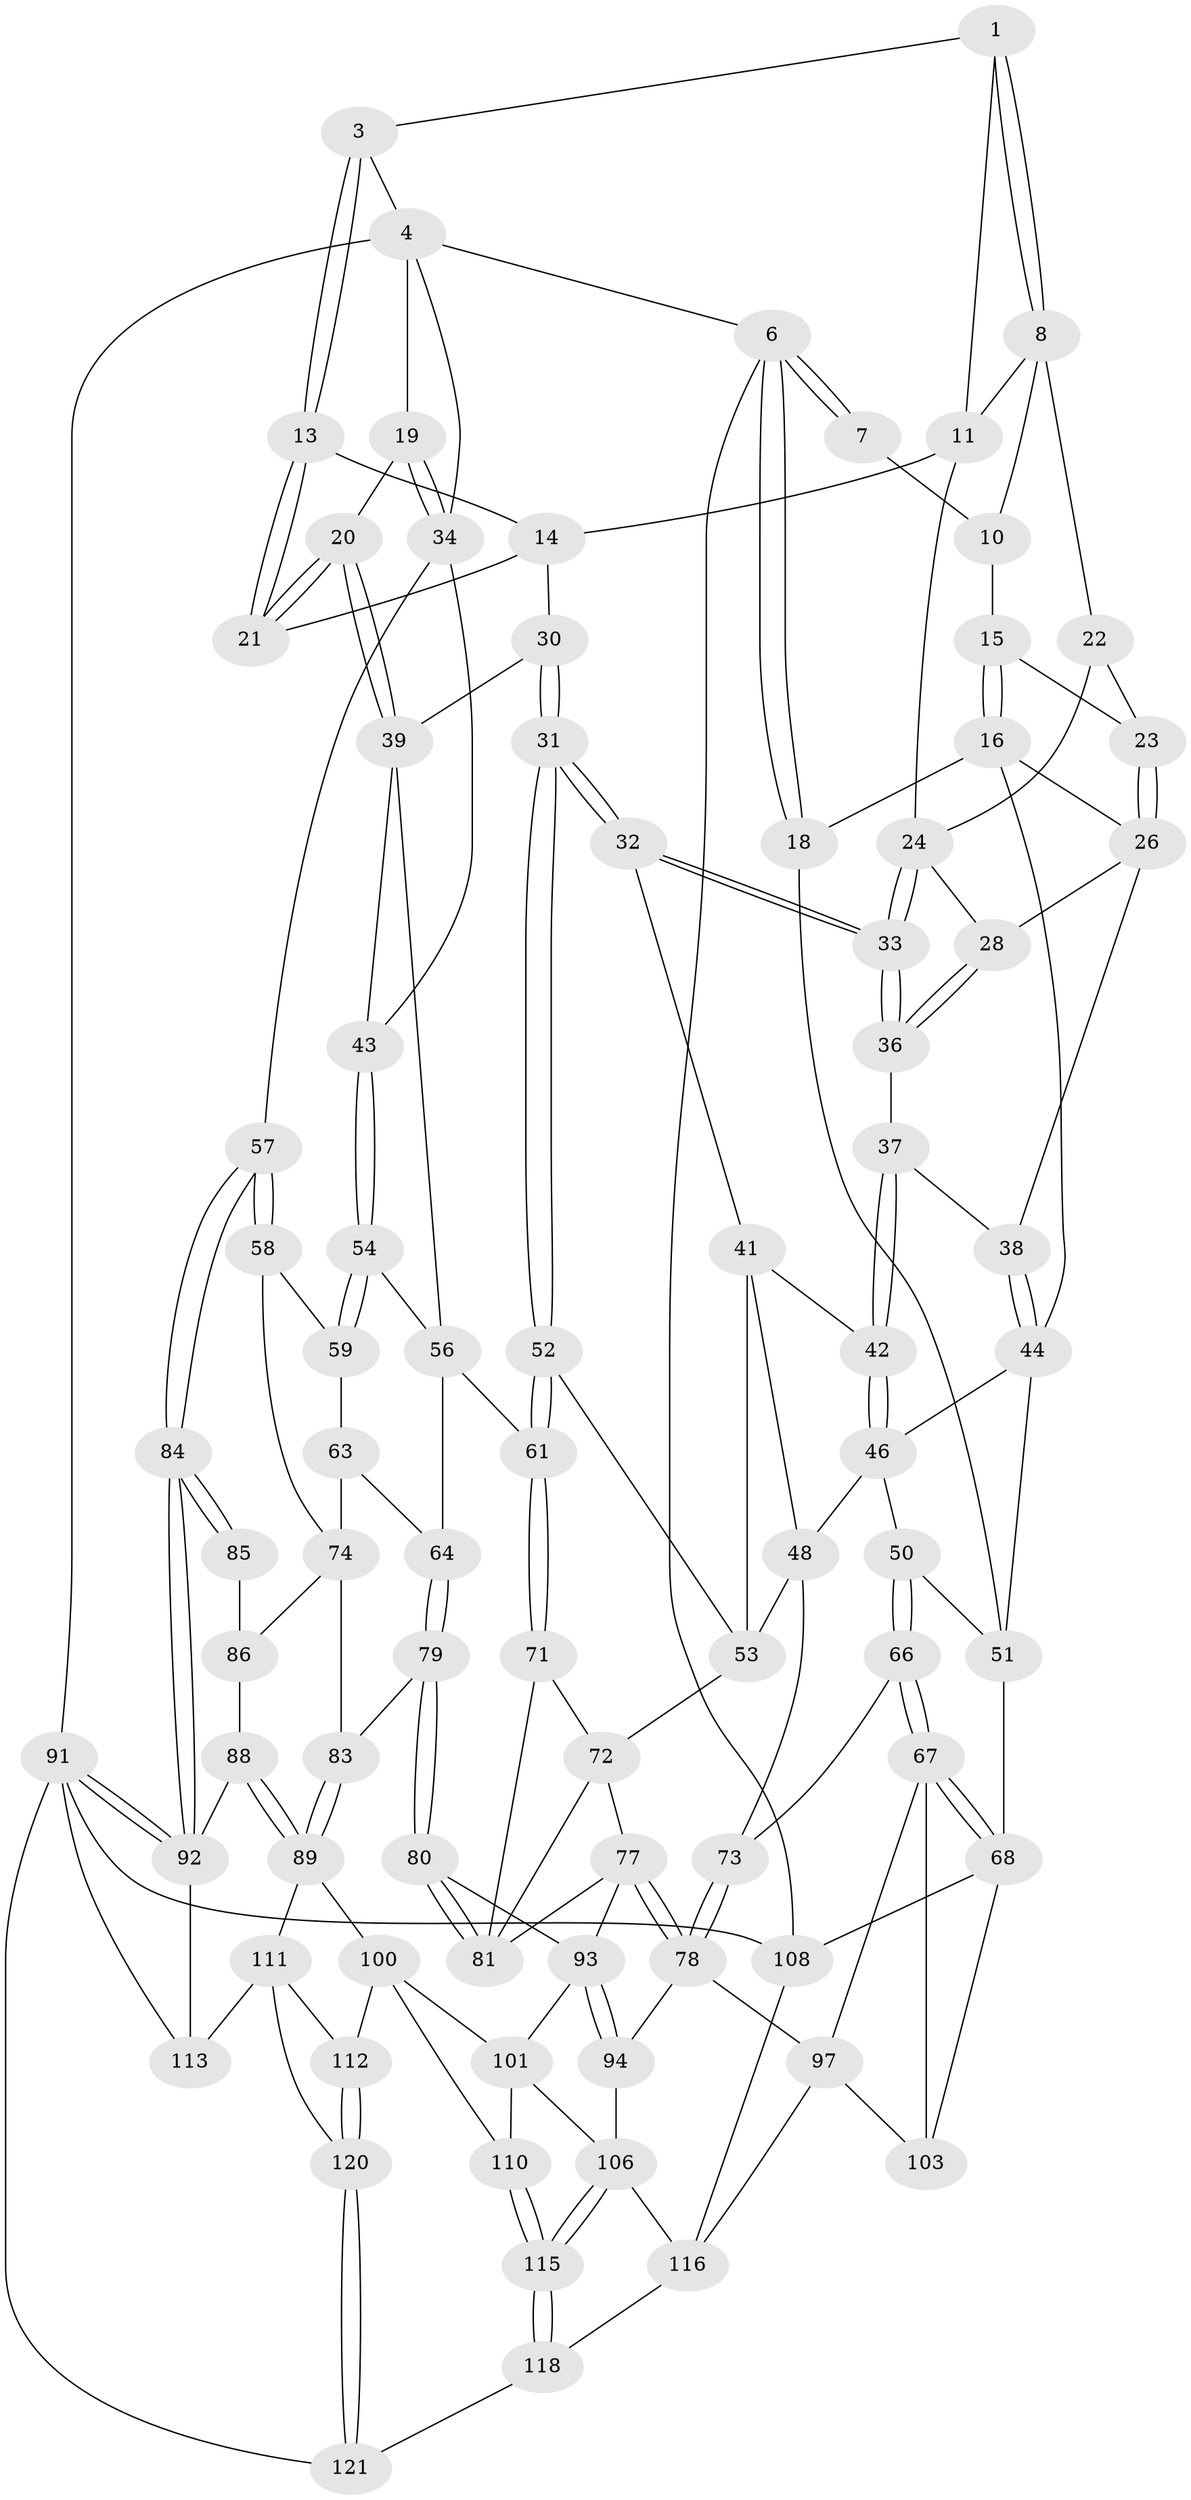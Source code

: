 // Generated by graph-tools (version 1.1) at 2025/52/02/27/25 19:52:36]
// undirected, 85 vertices, 190 edges
graph export_dot {
graph [start="1"]
  node [color=gray90,style=filled];
  1 [pos="+0.4885875349341618+0",super="+2"];
  3 [pos="+0.6213215247779964+0"];
  4 [pos="+0.7872197906473324+0",super="+5"];
  6 [pos="+0+0"];
  7 [pos="+0.17681838874181913+0"];
  8 [pos="+0.3782959918929261+0.11081244906690295",super="+9"];
  10 [pos="+0.1899852981074225+0"];
  11 [pos="+0.4917783374241964+0.13164311496182612",super="+12"];
  13 [pos="+0.604455625825218+0.044651329549020256"];
  14 [pos="+0.5344290084368195+0.12801161548785112",super="+29"];
  15 [pos="+0.1674181560242827+0"];
  16 [pos="+0+0.15942022383601712",super="+17"];
  18 [pos="+0+0.17449703670956276"];
  19 [pos="+0.8213730243179974+0.09644675481001111"];
  20 [pos="+0.755935550433064+0.19146582065870382"];
  21 [pos="+0.6940998622911455+0.1742988475735668"];
  22 [pos="+0.24688088424246862+0.09455117798445821"];
  23 [pos="+0.16914531901598784+0.12104795790693287"];
  24 [pos="+0.3787244113484092+0.19758383081785008",super="+25"];
  26 [pos="+0.16234015168190238+0.14999503274842926",super="+27"];
  28 [pos="+0.21869419746129437+0.1661140256504824"];
  30 [pos="+0.5136436160686663+0.35335455662357973"];
  31 [pos="+0.45826908912248904+0.35656974680315273"];
  32 [pos="+0.38744087251401355+0.27543100451242875"];
  33 [pos="+0.3824485103184568+0.24032445876882588"];
  34 [pos="+1+0.17905663470607822",super="+35"];
  36 [pos="+0.2234176630064791+0.22799242894008673"];
  37 [pos="+0.19459807846322755+0.2689963556231832"];
  38 [pos="+0.14897280464230858+0.2555712552803778"];
  39 [pos="+0.767182997610835+0.24865740374295922",super="+40"];
  41 [pos="+0.28445954216514757+0.31096581353666586",super="+47"];
  42 [pos="+0.26362159068314855+0.31066466249514996"];
  43 [pos="+0.8287193623185775+0.33712338552788684"];
  44 [pos="+0.11501197428988533+0.3401212421627916",super="+45"];
  46 [pos="+0.1842743568548422+0.3668069719113399",super="+49"];
  48 [pos="+0.21014843838165004+0.46767630418656325",super="+70"];
  50 [pos="+0.09937069908321759+0.46548805253677994"];
  51 [pos="+0.08468075240017282+0.4575468988873857",super="+65"];
  52 [pos="+0.4416605577536164+0.3957358441931011"];
  53 [pos="+0.40992694937631435+0.4272154315687055",super="+69"];
  54 [pos="+0.8313421443688429+0.3649853448486593",super="+55"];
  56 [pos="+0.5521409467046839+0.37087391568301076",super="+60"];
  57 [pos="+1+0.49238242994389947"];
  58 [pos="+0.8805407701273759+0.43296331209084926"];
  59 [pos="+0.8452838188169056+0.3939665823372617",super="+62"];
  61 [pos="+0.4970730986684509+0.5503460984966074"];
  63 [pos="+0.6659884106080748+0.5625223995035524"];
  64 [pos="+0.6511697144598829+0.5780687876345616"];
  66 [pos="+0.13373254684624145+0.6523395852074326"];
  67 [pos="+0.10716456352041702+0.6661766134276053",super="+98"];
  68 [pos="+0+0.6390847815159583",super="+104"];
  71 [pos="+0.49126419549630196+0.5658479276172536"];
  72 [pos="+0.3516265286361979+0.566962137947325",super="+76"];
  73 [pos="+0.24961994202274748+0.6321855377990294"];
  74 [pos="+0.8217852331898324+0.5865770142615262",super="+75"];
  77 [pos="+0.30610840316543625+0.6325188648150443",super="+90"];
  78 [pos="+0.2636755161956694+0.6380853874436859",super="+95"];
  79 [pos="+0.6068739900944156+0.7001340085587135"];
  80 [pos="+0.5856427751348587+0.7192467225025645"];
  81 [pos="+0.5113989805671177+0.6626291913819712",super="+82"];
  83 [pos="+0.7697491524800473+0.7200228910496326"];
  84 [pos="+1+0.6054220156351279"];
  85 [pos="+1+0.6565329120554126"];
  86 [pos="+0.832397486240029+0.5938953487510901",super="+87"];
  88 [pos="+0.8623604586161201+0.8024425408502748"];
  89 [pos="+0.8238102486280834+0.7979232656651432",super="+99"];
  91 [pos="+1+1",super="+122"];
  92 [pos="+1+1",super="+102"];
  93 [pos="+0.4154264025764191+0.7917943098080815",super="+96"];
  94 [pos="+0.41322166221082857+0.7964714601103171"];
  97 [pos="+0.24739248133882935+0.8796808381782847",super="+117"];
  100 [pos="+0.5974677988454389+0.7977080003009674",super="+109"];
  101 [pos="+0.597271971634809+0.7974687787582998",super="+105"];
  103 [pos="+0.010498969799007454+0.8845647262922531"];
  106 [pos="+0.4868939859324484+0.8878037242529627",super="+107"];
  108 [pos="+0+1"];
  110 [pos="+0.5834370154236653+0.9780553255661071"];
  111 [pos="+0.7487053371427637+0.8924746580624038",super="+114"];
  112 [pos="+0.654079998921491+0.8898128909171054"];
  113 [pos="+0.7636453945322648+0.9310357101375145"];
  115 [pos="+0.5690274178130247+1"];
  116 [pos="+0.27725500199648956+1",super="+119"];
  118 [pos="+0.5464254147021042+1"];
  120 [pos="+0.6980326775682515+0.9842013332358722"];
  121 [pos="+0.6345832094722422+1"];
  1 -- 8;
  1 -- 8;
  1 -- 3;
  1 -- 11;
  3 -- 4;
  3 -- 13;
  3 -- 13;
  4 -- 19;
  4 -- 91;
  4 -- 6;
  4 -- 34;
  6 -- 7;
  6 -- 7;
  6 -- 18;
  6 -- 18;
  6 -- 108;
  7 -- 10;
  8 -- 10;
  8 -- 22;
  8 -- 11;
  10 -- 15;
  11 -- 14;
  11 -- 24;
  13 -- 14;
  13 -- 21;
  13 -- 21;
  14 -- 21;
  14 -- 30;
  15 -- 16;
  15 -- 16;
  15 -- 23;
  16 -- 18;
  16 -- 44;
  16 -- 26;
  18 -- 51;
  19 -- 20;
  19 -- 34;
  19 -- 34;
  20 -- 21;
  20 -- 21;
  20 -- 39;
  20 -- 39;
  22 -- 23;
  22 -- 24;
  23 -- 26;
  23 -- 26;
  24 -- 33;
  24 -- 33;
  24 -- 28;
  26 -- 28;
  26 -- 38;
  28 -- 36;
  28 -- 36;
  30 -- 31;
  30 -- 31;
  30 -- 39;
  31 -- 32;
  31 -- 32;
  31 -- 52;
  31 -- 52;
  32 -- 33;
  32 -- 33;
  32 -- 41;
  33 -- 36;
  33 -- 36;
  34 -- 43;
  34 -- 57;
  36 -- 37;
  37 -- 38;
  37 -- 42;
  37 -- 42;
  38 -- 44;
  38 -- 44;
  39 -- 43;
  39 -- 56;
  41 -- 42;
  41 -- 48;
  41 -- 53;
  42 -- 46;
  42 -- 46;
  43 -- 54;
  43 -- 54;
  44 -- 46;
  44 -- 51;
  46 -- 48;
  46 -- 50;
  48 -- 73;
  48 -- 53;
  50 -- 51;
  50 -- 66;
  50 -- 66;
  51 -- 68;
  52 -- 53;
  52 -- 61;
  52 -- 61;
  53 -- 72;
  54 -- 59 [weight=2];
  54 -- 59;
  54 -- 56;
  56 -- 64;
  56 -- 61;
  57 -- 58;
  57 -- 58;
  57 -- 84;
  57 -- 84;
  58 -- 59;
  58 -- 74;
  59 -- 63;
  61 -- 71;
  61 -- 71;
  63 -- 64;
  63 -- 74;
  64 -- 79;
  64 -- 79;
  66 -- 67;
  66 -- 67;
  66 -- 73;
  67 -- 68;
  67 -- 68;
  67 -- 97;
  67 -- 103;
  68 -- 108;
  68 -- 103;
  71 -- 72;
  71 -- 81;
  72 -- 81;
  72 -- 77;
  73 -- 78;
  73 -- 78;
  74 -- 86;
  74 -- 83;
  77 -- 78;
  77 -- 78;
  77 -- 81;
  77 -- 93;
  78 -- 94;
  78 -- 97;
  79 -- 80;
  79 -- 80;
  79 -- 83;
  80 -- 81;
  80 -- 81;
  80 -- 93;
  83 -- 89;
  83 -- 89;
  84 -- 85;
  84 -- 85;
  84 -- 92;
  84 -- 92;
  85 -- 86 [weight=2];
  86 -- 88;
  88 -- 89;
  88 -- 89;
  88 -- 92;
  89 -- 100;
  89 -- 111;
  91 -- 92;
  91 -- 92;
  91 -- 108;
  91 -- 113;
  91 -- 121;
  92 -- 113;
  93 -- 94;
  93 -- 94;
  93 -- 101;
  94 -- 106;
  97 -- 116;
  97 -- 103;
  100 -- 101;
  100 -- 112;
  100 -- 110;
  101 -- 106;
  101 -- 110;
  106 -- 115;
  106 -- 115;
  106 -- 116;
  108 -- 116;
  110 -- 115;
  110 -- 115;
  111 -- 112;
  111 -- 120;
  111 -- 113;
  112 -- 120;
  112 -- 120;
  115 -- 118;
  115 -- 118;
  116 -- 118;
  118 -- 121;
  120 -- 121;
  120 -- 121;
}
